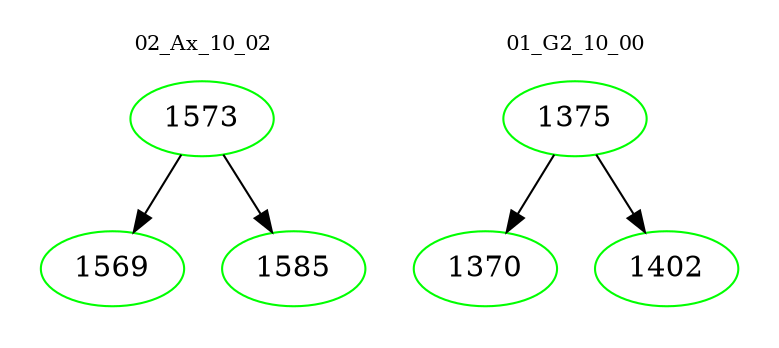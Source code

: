 digraph{
subgraph cluster_0 {
color = white
label = "02_Ax_10_02";
fontsize=10;
T0_1573 [label="1573", color="green"]
T0_1573 -> T0_1569 [color="black"]
T0_1569 [label="1569", color="green"]
T0_1573 -> T0_1585 [color="black"]
T0_1585 [label="1585", color="green"]
}
subgraph cluster_1 {
color = white
label = "01_G2_10_00";
fontsize=10;
T1_1375 [label="1375", color="green"]
T1_1375 -> T1_1370 [color="black"]
T1_1370 [label="1370", color="green"]
T1_1375 -> T1_1402 [color="black"]
T1_1402 [label="1402", color="green"]
}
}
